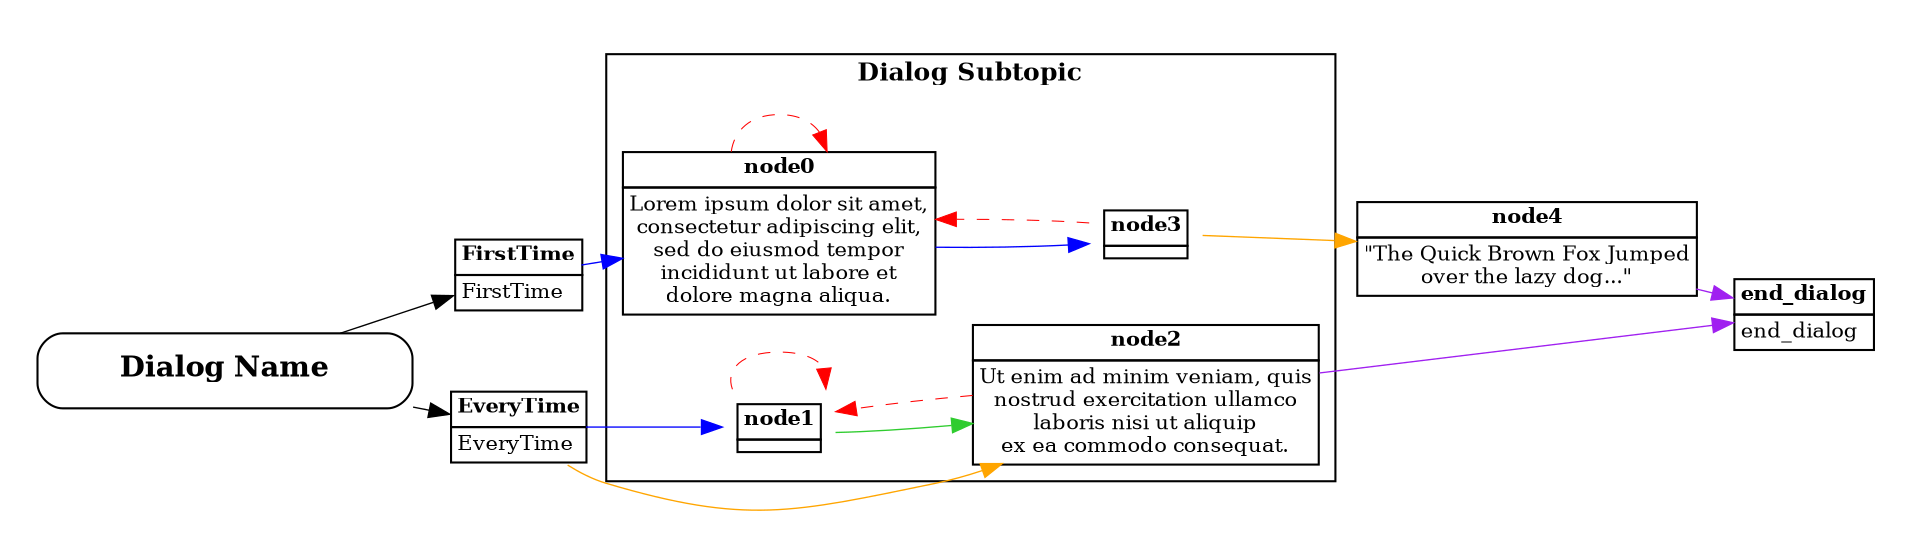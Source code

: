 //
//	Copyright (c) 2015 Scott Furry
//	This file is part of Freedroid and subproject FDDNM
//
//	This file is used as the basis for the image file
//	example_extra.png in the wiki. Graphviz must be installed.
//	It is converted using the command-line tool
//	$> dot -Tpng -oexample_extra.png example_extra.dot
//
digraph interpretation {
	//GRAPH DEFINITIONS
	rankdir="LR";
//	rankdir="TB";
	pad="0.25";
	nodesep="0.25";
	ranksep="0.25";
	packMode="graph";
	ordering="in";
	remincross=true;
	fontsize=12;

	//NODE DEFINITIONS
	node[shape=none margin="0" pad="0" fontsize=10];
	a1 [label=<<FONT><B>Dialog Name</B></FONT>> shape=box style=rounded width=2.5 fontsize=14];
	a1FirstTime[label=
		<
		<TABLE BORDER="0" CELLBORDER="1" CELLSPACING="0">
		<TR><TD ALIGN="CENTER"><B>FirstTime</B></TD></TR>
		<TR><TD ALIGN="LEFT">FirstTime</TD></TR>
		</TABLE>
		>
	];
	a1EveryTime[label=
		<
		<TABLE BORDER="0" CELLBORDER="1" CELLSPACING="0">
		<TR><TD ALIGN="CENTER"><B>EveryTime</B></TD></TR>
		<TR><TD ALIGN="LEFT">EveryTime</TD></TR>
		</TABLE>
		>
	];
	a1node0[label=
		<
		<TABLE BORDER="0" CELLBORDER="1" CELLSPACING="0">
		<TR><TD ALIGN="CENTER"><B>node0</B></TD></TR>
		<TR><TD ALIGN="LEFT">Lorem ipsum dolor sit amet,<BR/>consectetur adipiscing elit,<BR/>sed do eiusmod tempor<BR/>incididunt ut labore et<BR/>dolore magna aliqua.</TD></TR>
		</TABLE>
		>
	];
	a1node1[label=
		<
		<TABLE BORDER="0" CELLBORDER="1" CELLSPACING="0">
		<TR><TD ALIGN="CENTER"><B>node1</B></TD></TR>
		<TR><TD ALIGN="LEFT"></TD></TR>
		</TABLE>
		>
	];
	a1node2[label=
		<
		<TABLE BORDER="0" CELLBORDER="1" CELLSPACING="0">
		<TR><TD ALIGN="CENTER"><B>node2</B></TD></TR>
		<TR><TD ALIGN="LEFT">Ut enim ad minim veniam, quis<BR/>nostrud exercitation ullamco<BR/>laboris nisi ut aliquip<BR/>ex ea commodo consequat.</TD></TR>
		</TABLE>
		>
	];
	a1node3[label=
		<
		<TABLE BORDER="0" CELLBORDER="1" CELLSPACING="0">
		<TR><TD ALIGN="CENTER"><B>node3</B></TD></TR>
		<TR><TD ALIGN="LEFT"></TD></TR>
		</TABLE>
		>
	];
	a1node4[label=
		<
		<TABLE BORDER="0" CELLBORDER="1" CELLSPACING="0">
		<TR><TD><B>node4</B></TD></TR>
		<TR><TD ALIGN="LEFT">"The Quick Brown Fox Jumped<BR/>over the lazy dog..."</TD></TR>
		</TABLE>
		>
	];
	a1end_dialog[label=
		<
		<TABLE BORDER="0" CELLBORDER="1" CELLSPACING="0">
		<TR><TD><B>end_dialog</B></TD></TR>
		<TR><TD ALIGN="LEFT">end_dialog</TD></TR>
		</TABLE>
		>
	];

	//NODE-EDGE DEFINITIONS
	edge[style=solid penwidth=0.65 minlen="1.5"];
	a1 -> a1FirstTime
	a1 -> a1EveryTime

	edge[color="blue"];
	a1FirstTime -> a1node0
	a1EveryTime -> a1node1
	a1node0 -> a1node3

	edge[color="#2fcc2f"];
	a1node1 -> a1node2 

	edge[color="orange"];
	a1EveryTime -> a1node2 
	a1node3 -> a1node4

	edge [color="purple"];
	a1node4 -> a1end_dialog
	a1node2 -> a1end_dialog

	edge[style=dashed penwidth=0.50 color="red"];
	a1node0 -> a1node0 
	a1node1 -> a1node1
	a1node2 -> a1node1
	a1node3 -> a1node0

	//SUBGRAPH DEFINITIONS
	subgraph cluster_subtopic {
		label =<<FONT><B>Dialog Subtopic</B></FONT>>;
		a1node0;
		a1node1;
		a1node2;
		a1node3;
	}
}

